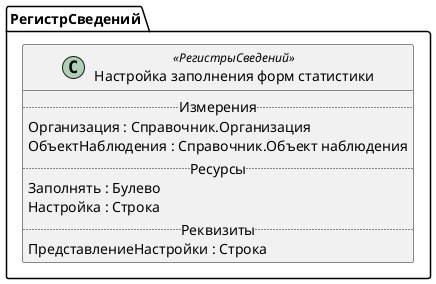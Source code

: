 ﻿@startuml НастройкаЗаполненияФормСтатистики
'!include templates.wsd
'..\include templates.wsd
class РегистрСведений.НастройкаЗаполненияФормСтатистики as "Настройка заполнения форм статистики" <<РегистрыСведений>>
{
..Измерения..
Организация : Справочник.Организация
ОбъектНаблюдения : Справочник.Объект наблюдения
..Ресурсы..
Заполнять : Булево
Настройка : Строка
..Реквизиты..
ПредставлениеНастройки : Строка
}
@enduml
